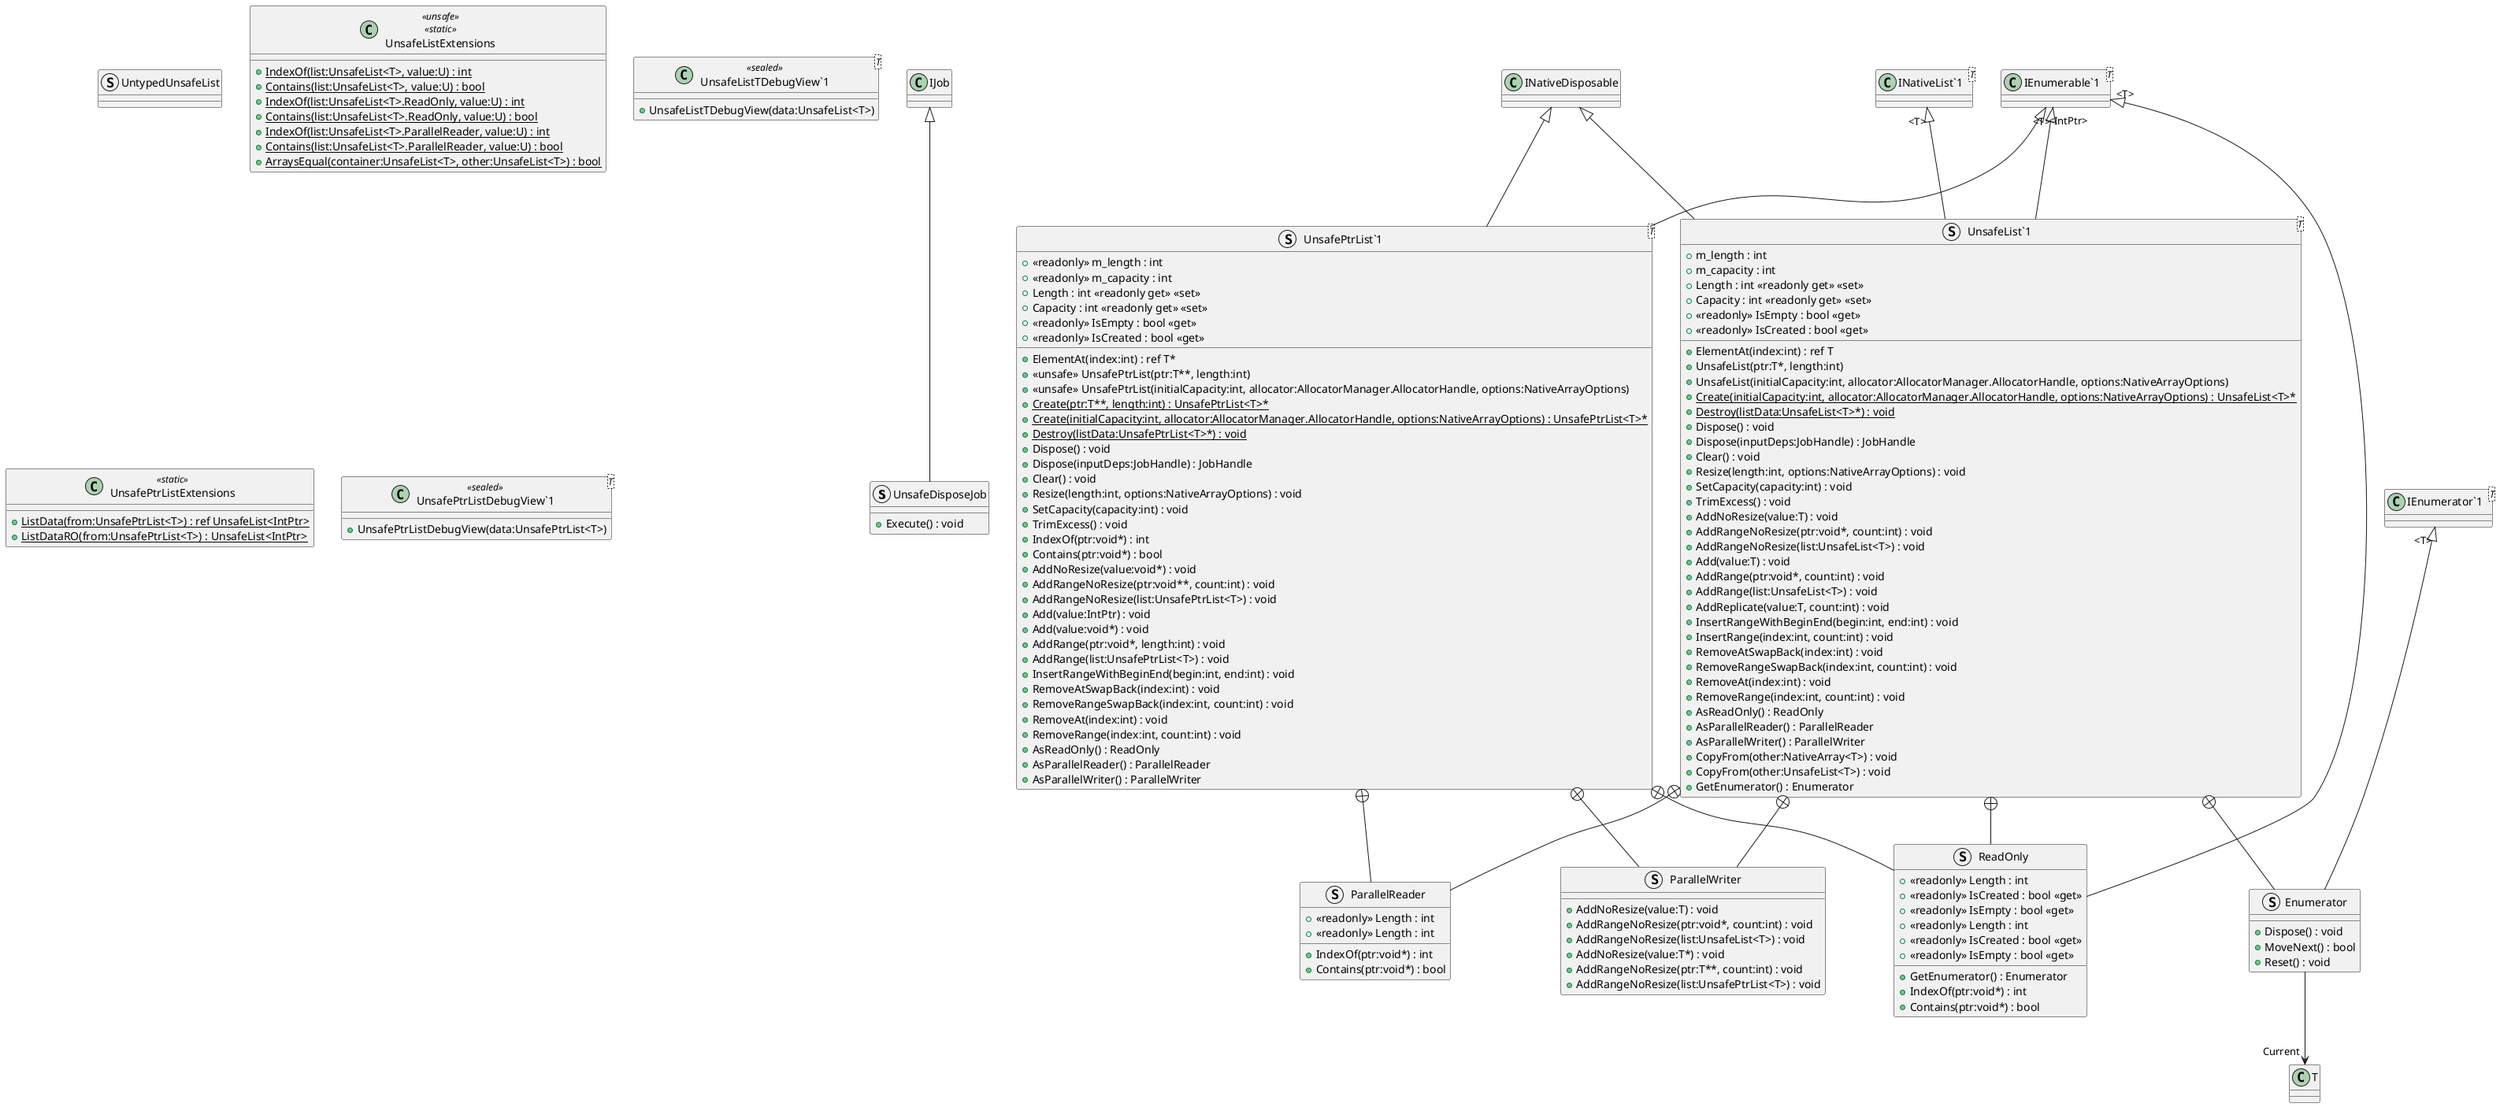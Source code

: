 @startuml
struct UnsafeDisposeJob {
    + Execute() : void
}
struct UntypedUnsafeList {
}
struct "UnsafeList`1"<T> {
    + m_length : int
    + m_capacity : int
    + Length : int <<readonly get>> <<set>>
    + Capacity : int <<readonly get>> <<set>>
    + ElementAt(index:int) : ref T
    + UnsafeList(ptr:T*, length:int)
    + UnsafeList(initialCapacity:int, allocator:AllocatorManager.AllocatorHandle, options:NativeArrayOptions)
    + {static} Create(initialCapacity:int, allocator:AllocatorManager.AllocatorHandle, options:NativeArrayOptions) : UnsafeList<T>*
    + {static} Destroy(listData:UnsafeList<T>*) : void
    + <<readonly>> IsEmpty : bool <<get>>
    + <<readonly>> IsCreated : bool <<get>>
    + Dispose() : void
    + Dispose(inputDeps:JobHandle) : JobHandle
    + Clear() : void
    + Resize(length:int, options:NativeArrayOptions) : void
    + SetCapacity(capacity:int) : void
    + TrimExcess() : void
    + AddNoResize(value:T) : void
    + AddRangeNoResize(ptr:void*, count:int) : void
    + AddRangeNoResize(list:UnsafeList<T>) : void
    + Add(value:T) : void
    + AddRange(ptr:void*, count:int) : void
    + AddRange(list:UnsafeList<T>) : void
    + AddReplicate(value:T, count:int) : void
    + InsertRangeWithBeginEnd(begin:int, end:int) : void
    + InsertRange(index:int, count:int) : void
    + RemoveAtSwapBack(index:int) : void
    + RemoveRangeSwapBack(index:int, count:int) : void
    + RemoveAt(index:int) : void
    + RemoveRange(index:int, count:int) : void
    + AsReadOnly() : ReadOnly
    + AsParallelReader() : ParallelReader
    + AsParallelWriter() : ParallelWriter
    + CopyFrom(other:NativeArray<T>) : void
    + CopyFrom(other:UnsafeList<T>) : void
    + GetEnumerator() : Enumerator
}
class UnsafeListExtensions <<unsafe>> <<static>> {
    + {static} IndexOf(list:UnsafeList<T>, value:U) : int
    + {static} Contains(list:UnsafeList<T>, value:U) : bool
    + {static} IndexOf(list:UnsafeList<T>.ReadOnly, value:U) : int
    + {static} Contains(list:UnsafeList<T>.ReadOnly, value:U) : bool
    + {static} IndexOf(list:UnsafeList<T>.ParallelReader, value:U) : int
    + {static} Contains(list:UnsafeList<T>.ParallelReader, value:U) : bool
    + {static} ArraysEqual(container:UnsafeList<T>, other:UnsafeList<T>) : bool
}
class "UnsafeListTDebugView`1"<T> <<sealed>> {
    + UnsafeListTDebugView(data:UnsafeList<T>)
}
struct "UnsafePtrList`1"<T> {
    + <<readonly>> m_length : int
    + <<readonly>> m_capacity : int
    + Length : int <<readonly get>> <<set>>
    + Capacity : int <<readonly get>> <<set>>
    + ElementAt(index:int) : ref T*
    + <<unsafe>> UnsafePtrList(ptr:T**, length:int)
    + <<unsafe>> UnsafePtrList(initialCapacity:int, allocator:AllocatorManager.AllocatorHandle, options:NativeArrayOptions)
    + {static} Create(ptr:T**, length:int) : UnsafePtrList<T>*
    + {static} Create(initialCapacity:int, allocator:AllocatorManager.AllocatorHandle, options:NativeArrayOptions) : UnsafePtrList<T>*
    + {static} Destroy(listData:UnsafePtrList<T>*) : void
    + <<readonly>> IsEmpty : bool <<get>>
    + <<readonly>> IsCreated : bool <<get>>
    + Dispose() : void
    + Dispose(inputDeps:JobHandle) : JobHandle
    + Clear() : void
    + Resize(length:int, options:NativeArrayOptions) : void
    + SetCapacity(capacity:int) : void
    + TrimExcess() : void
    + IndexOf(ptr:void*) : int
    + Contains(ptr:void*) : bool
    + AddNoResize(value:void*) : void
    + AddRangeNoResize(ptr:void**, count:int) : void
    + AddRangeNoResize(list:UnsafePtrList<T>) : void
    + Add(value:IntPtr) : void
    + Add(value:void*) : void
    + AddRange(ptr:void*, length:int) : void
    + AddRange(list:UnsafePtrList<T>) : void
    + InsertRangeWithBeginEnd(begin:int, end:int) : void
    + RemoveAtSwapBack(index:int) : void
    + RemoveRangeSwapBack(index:int, count:int) : void
    + RemoveAt(index:int) : void
    + RemoveRange(index:int, count:int) : void
    + AsReadOnly() : ReadOnly
    + AsParallelReader() : ParallelReader
    + AsParallelWriter() : ParallelWriter
}
class UnsafePtrListExtensions <<static>> {
    + {static} ListData(from:UnsafePtrList<T>) : ref UnsafeList<IntPtr>
    + {static} ListDataRO(from:UnsafePtrList<T>) : UnsafeList<IntPtr>
}
class "UnsafePtrListDebugView`1"<T> <<sealed>> {
    + UnsafePtrListDebugView(data:UnsafePtrList<T>)
}
class "INativeList`1"<T> {
}
class "IEnumerable`1"<T> {
}
struct ReadOnly {
    + <<readonly>> Length : int
    + <<readonly>> IsCreated : bool <<get>>
    + <<readonly>> IsEmpty : bool <<get>>
    + GetEnumerator() : Enumerator
}
struct ParallelReader {
    + <<readonly>> Length : int
}
struct ParallelWriter {
    + AddNoResize(value:T) : void
    + AddRangeNoResize(ptr:void*, count:int) : void
    + AddRangeNoResize(list:UnsafeList<T>) : void
}
struct Enumerator {
    + Dispose() : void
    + MoveNext() : bool
    + Reset() : void
}
struct ReadOnly {
    + <<readonly>> Length : int
    + <<readonly>> IsCreated : bool <<get>>
    + <<readonly>> IsEmpty : bool <<get>>
    + IndexOf(ptr:void*) : int
    + Contains(ptr:void*) : bool
}
struct ParallelReader {
    + <<readonly>> Length : int
    + IndexOf(ptr:void*) : int
    + Contains(ptr:void*) : bool
}
struct ParallelWriter {
    + AddNoResize(value:T*) : void
    + AddRangeNoResize(ptr:T**, count:int) : void
    + AddRangeNoResize(list:UnsafePtrList<T>) : void
}
class "IEnumerator`1"<T> {
}
IJob <|-- UnsafeDisposeJob
INativeDisposable <|-- "UnsafeList`1"
"INativeList`1" "<T>" <|-- "UnsafeList`1"
"IEnumerable`1" "<T>" <|-- "UnsafeList`1"
INativeDisposable <|-- "UnsafePtrList`1"
"IEnumerable`1" "<IntPtr>" <|-- "UnsafePtrList`1"
"UnsafeList`1" +-- ReadOnly
"IEnumerable`1" "<T>" <|-- ReadOnly
"UnsafeList`1" +-- ParallelReader
"UnsafeList`1" +-- ParallelWriter
"UnsafeList`1" +-- Enumerator
"IEnumerator`1" "<T>" <|-- Enumerator
Enumerator --> "Current" T
"UnsafePtrList`1" +-- ReadOnly
"UnsafePtrList`1" +-- ParallelReader
"UnsafePtrList`1" +-- ParallelWriter
@enduml
